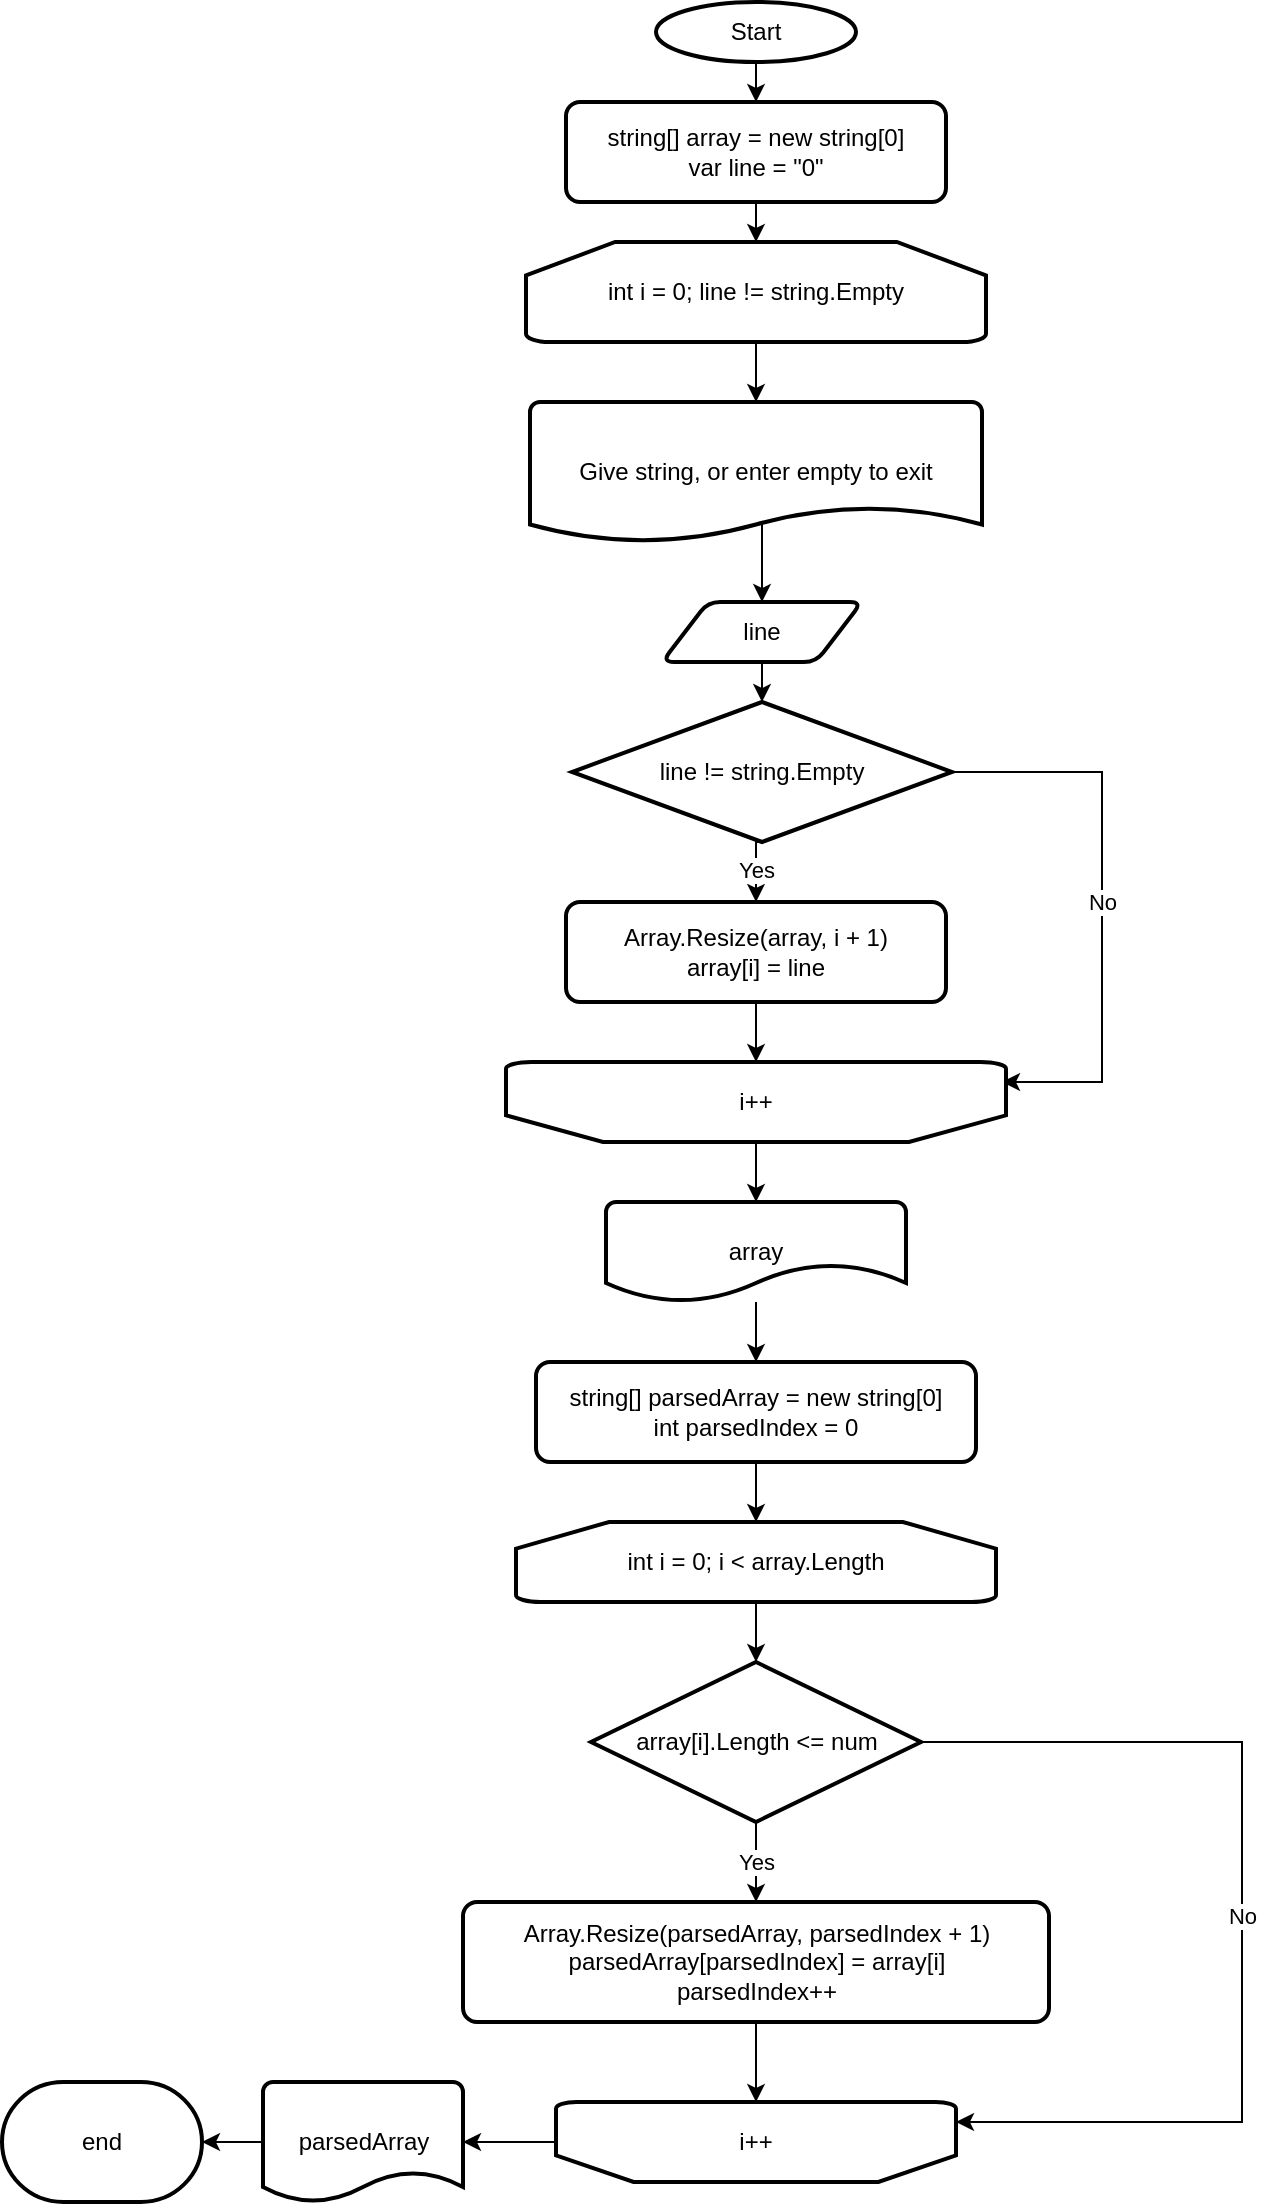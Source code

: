<mxfile version="19.0.3" type="device"><diagram id="Hh8j6fZ2H74Wls7tMTad" name="Страница 1"><mxGraphModel dx="868" dy="545" grid="1" gridSize="10" guides="1" tooltips="1" connect="1" arrows="1" fold="1" page="1" pageScale="1" pageWidth="827" pageHeight="1169" math="0" shadow="0"><root><mxCell id="0"/><mxCell id="1" parent="0"/><mxCell id="XBpck2xj7m_AO16Ezo_C-38" style="edgeStyle=orthogonalEdgeStyle;rounded=0;orthogonalLoop=1;jettySize=auto;html=1;exitX=0.5;exitY=1;exitDx=0;exitDy=0;exitPerimeter=0;entryX=0.5;entryY=0;entryDx=0;entryDy=0;" parent="1" source="XBpck2xj7m_AO16Ezo_C-1" target="XBpck2xj7m_AO16Ezo_C-30" edge="1"><mxGeometry relative="1" as="geometry"/></mxCell><mxCell id="XBpck2xj7m_AO16Ezo_C-1" value="Start" style="strokeWidth=2;html=1;shape=mxgraph.flowchart.start_2;whiteSpace=wrap;" parent="1" vertex="1"><mxGeometry x="347" y="10" width="100" height="30" as="geometry"/></mxCell><mxCell id="XBpck2xj7m_AO16Ezo_C-53" style="edgeStyle=orthogonalEdgeStyle;rounded=0;orthogonalLoop=1;jettySize=auto;html=1;exitX=0.5;exitY=0.871;exitDx=0;exitDy=0;exitPerimeter=0;entryX=0.5;entryY=0;entryDx=0;entryDy=0;" parent="1" source="XBpck2xj7m_AO16Ezo_C-2" target="XBpck2xj7m_AO16Ezo_C-51" edge="1"><mxGeometry relative="1" as="geometry"/></mxCell><mxCell id="XBpck2xj7m_AO16Ezo_C-2" value="Give string, or enter empty to exit" style="strokeWidth=2;html=1;shape=mxgraph.flowchart.document2;whiteSpace=wrap;size=0.25;" parent="1" vertex="1"><mxGeometry x="284" y="210" width="226" height="70" as="geometry"/></mxCell><mxCell id="XBpck2xj7m_AO16Ezo_C-60" value="Yes" style="edgeStyle=orthogonalEdgeStyle;rounded=0;orthogonalLoop=1;jettySize=auto;html=1;exitX=0.5;exitY=1;exitDx=0;exitDy=0;exitPerimeter=0;entryX=0.5;entryY=0;entryDx=0;entryDy=0;" parent="1" source="XBpck2xj7m_AO16Ezo_C-16" target="XBpck2xj7m_AO16Ezo_C-37" edge="1"><mxGeometry relative="1" as="geometry"/></mxCell><mxCell id="XBpck2xj7m_AO16Ezo_C-61" value="No" style="edgeStyle=orthogonalEdgeStyle;rounded=0;orthogonalLoop=1;jettySize=auto;html=1;exitX=1;exitY=0.5;exitDx=0;exitDy=0;exitPerimeter=0;" parent="1" source="XBpck2xj7m_AO16Ezo_C-16" target="XBpck2xj7m_AO16Ezo_C-28" edge="1"><mxGeometry relative="1" as="geometry"><mxPoint x="510" y="1070" as="targetPoint"/><Array as="points"><mxPoint x="640" y="880"/><mxPoint x="640" y="1070"/></Array></mxGeometry></mxCell><mxCell id="XBpck2xj7m_AO16Ezo_C-16" value="array[i].Length &amp;lt;= num" style="strokeWidth=2;html=1;shape=mxgraph.flowchart.decision;whiteSpace=wrap;" parent="1" vertex="1"><mxGeometry x="314.5" y="840" width="165" height="80" as="geometry"/></mxCell><mxCell id="XBpck2xj7m_AO16Ezo_C-59" style="edgeStyle=orthogonalEdgeStyle;rounded=0;orthogonalLoop=1;jettySize=auto;html=1;exitX=0.5;exitY=1;exitDx=0;exitDy=0;exitPerimeter=0;entryX=0.5;entryY=0;entryDx=0;entryDy=0;entryPerimeter=0;" parent="1" source="XBpck2xj7m_AO16Ezo_C-18" target="XBpck2xj7m_AO16Ezo_C-16" edge="1"><mxGeometry relative="1" as="geometry"/></mxCell><mxCell id="XBpck2xj7m_AO16Ezo_C-18" value="int i = 0; i &amp;lt; array.Length" style="strokeWidth=2;html=1;shape=mxgraph.flowchart.loop_limit;whiteSpace=wrap;" parent="1" vertex="1"><mxGeometry x="277" y="770" width="240" height="40" as="geometry"/></mxCell><mxCell id="XBpck2xj7m_AO16Ezo_C-25" value="end" style="strokeWidth=2;html=1;shape=mxgraph.flowchart.terminator;whiteSpace=wrap;" parent="1" vertex="1"><mxGeometry x="20" y="1050" width="100" height="60" as="geometry"/></mxCell><mxCell id="XBpck2xj7m_AO16Ezo_C-64" style="edgeStyle=orthogonalEdgeStyle;rounded=0;orthogonalLoop=1;jettySize=auto;html=1;exitX=0;exitY=0.5;exitDx=0;exitDy=0;exitPerimeter=0;entryX=1;entryY=0.5;entryDx=0;entryDy=0;entryPerimeter=0;" parent="1" source="XBpck2xj7m_AO16Ezo_C-28" target="XBpck2xj7m_AO16Ezo_C-63" edge="1"><mxGeometry relative="1" as="geometry"/></mxCell><mxCell id="XBpck2xj7m_AO16Ezo_C-28" value="i++" style="strokeWidth=2;html=1;shape=mxgraph.flowchart.loop_limit;whiteSpace=wrap;flipV=1;" parent="1" vertex="1"><mxGeometry x="297" y="1060" width="200" height="40" as="geometry"/></mxCell><mxCell id="XBpck2xj7m_AO16Ezo_C-40" style="edgeStyle=orthogonalEdgeStyle;rounded=0;orthogonalLoop=1;jettySize=auto;html=1;exitX=0.5;exitY=1;exitDx=0;exitDy=0;exitPerimeter=0;entryX=0.5;entryY=0;entryDx=0;entryDy=0;entryPerimeter=0;" parent="1" source="XBpck2xj7m_AO16Ezo_C-29" target="XBpck2xj7m_AO16Ezo_C-2" edge="1"><mxGeometry relative="1" as="geometry"/></mxCell><mxCell id="XBpck2xj7m_AO16Ezo_C-29" value="int i = 0; line != string.Empty" style="strokeWidth=2;html=1;shape=mxgraph.flowchart.loop_limit;whiteSpace=wrap;" parent="1" vertex="1"><mxGeometry x="282" y="130" width="230" height="50" as="geometry"/></mxCell><mxCell id="XBpck2xj7m_AO16Ezo_C-41" style="edgeStyle=orthogonalEdgeStyle;rounded=0;orthogonalLoop=1;jettySize=auto;html=1;exitX=0.5;exitY=1;exitDx=0;exitDy=0;entryX=0.5;entryY=0;entryDx=0;entryDy=0;entryPerimeter=0;" parent="1" source="XBpck2xj7m_AO16Ezo_C-30" target="XBpck2xj7m_AO16Ezo_C-29" edge="1"><mxGeometry relative="1" as="geometry"/></mxCell><mxCell id="XBpck2xj7m_AO16Ezo_C-30" value="&lt;div&gt;string[] array = new string[0]&lt;/div&gt;&lt;div&gt;var line = &quot;0&quot;&lt;/div&gt;" style="rounded=1;whiteSpace=wrap;html=1;absoluteArcSize=1;arcSize=14;strokeWidth=2;" parent="1" vertex="1"><mxGeometry x="302" y="60" width="190" height="50" as="geometry"/></mxCell><mxCell id="XBpck2xj7m_AO16Ezo_C-44" value="Yes" style="edgeStyle=orthogonalEdgeStyle;rounded=0;orthogonalLoop=1;jettySize=auto;html=1;exitX=0.5;exitY=1;exitDx=0;exitDy=0;exitPerimeter=0;entryX=0.5;entryY=0;entryDx=0;entryDy=0;" parent="1" source="XBpck2xj7m_AO16Ezo_C-32" target="XBpck2xj7m_AO16Ezo_C-33" edge="1"><mxGeometry relative="1" as="geometry"/></mxCell><mxCell id="XBpck2xj7m_AO16Ezo_C-48" value="No" style="edgeStyle=orthogonalEdgeStyle;rounded=0;orthogonalLoop=1;jettySize=auto;html=1;exitX=1;exitY=0.5;exitDx=0;exitDy=0;exitPerimeter=0;entryX=0.992;entryY=0.75;entryDx=0;entryDy=0;entryPerimeter=0;" parent="1" source="XBpck2xj7m_AO16Ezo_C-32" target="XBpck2xj7m_AO16Ezo_C-35" edge="1"><mxGeometry relative="1" as="geometry"><mxPoint x="570" y="620" as="targetPoint"/><Array as="points"><mxPoint x="570" y="395"/><mxPoint x="570" y="550"/></Array></mxGeometry></mxCell><mxCell id="XBpck2xj7m_AO16Ezo_C-32" value="line != string.Empty" style="strokeWidth=2;html=1;shape=mxgraph.flowchart.decision;whiteSpace=wrap;" parent="1" vertex="1"><mxGeometry x="305" y="360" width="190" height="70" as="geometry"/></mxCell><mxCell id="XBpck2xj7m_AO16Ezo_C-45" style="edgeStyle=orthogonalEdgeStyle;rounded=0;orthogonalLoop=1;jettySize=auto;html=1;exitX=0.5;exitY=1;exitDx=0;exitDy=0;entryX=0.5;entryY=1;entryDx=0;entryDy=0;entryPerimeter=0;" parent="1" source="XBpck2xj7m_AO16Ezo_C-33" target="XBpck2xj7m_AO16Ezo_C-35" edge="1"><mxGeometry relative="1" as="geometry"/></mxCell><mxCell id="XBpck2xj7m_AO16Ezo_C-33" value="&lt;div&gt;Array.Resize(array, i + 1)&lt;/div&gt;&lt;div&gt;array[i] = line&lt;/div&gt;" style="rounded=1;whiteSpace=wrap;html=1;absoluteArcSize=1;arcSize=14;strokeWidth=2;" parent="1" vertex="1"><mxGeometry x="302" y="460" width="190" height="50" as="geometry"/></mxCell><mxCell id="XBpck2xj7m_AO16Ezo_C-55" style="edgeStyle=orthogonalEdgeStyle;rounded=0;orthogonalLoop=1;jettySize=auto;html=1;exitX=0.5;exitY=0;exitDx=0;exitDy=0;exitPerimeter=0;entryX=0.5;entryY=0;entryDx=0;entryDy=0;entryPerimeter=0;" parent="1" source="XBpck2xj7m_AO16Ezo_C-35" target="XBpck2xj7m_AO16Ezo_C-49" edge="1"><mxGeometry relative="1" as="geometry"/></mxCell><mxCell id="XBpck2xj7m_AO16Ezo_C-35" value="i++" style="strokeWidth=2;html=1;shape=mxgraph.flowchart.loop_limit;whiteSpace=wrap;flipV=1;" parent="1" vertex="1"><mxGeometry x="272" y="540" width="250" height="40" as="geometry"/></mxCell><mxCell id="XBpck2xj7m_AO16Ezo_C-58" style="edgeStyle=orthogonalEdgeStyle;rounded=0;orthogonalLoop=1;jettySize=auto;html=1;exitX=0.5;exitY=1;exitDx=0;exitDy=0;entryX=0.5;entryY=0;entryDx=0;entryDy=0;entryPerimeter=0;" parent="1" source="XBpck2xj7m_AO16Ezo_C-36" target="XBpck2xj7m_AO16Ezo_C-18" edge="1"><mxGeometry relative="1" as="geometry"/></mxCell><mxCell id="XBpck2xj7m_AO16Ezo_C-36" value="&lt;div&gt;string[] parsedArray = new string[0]&lt;/div&gt;&lt;div&gt;int parsedIndex = 0&lt;/div&gt;" style="rounded=1;whiteSpace=wrap;html=1;absoluteArcSize=1;arcSize=14;strokeWidth=2;" parent="1" vertex="1"><mxGeometry x="287" y="690" width="220" height="50" as="geometry"/></mxCell><mxCell id="XBpck2xj7m_AO16Ezo_C-62" style="edgeStyle=orthogonalEdgeStyle;rounded=0;orthogonalLoop=1;jettySize=auto;html=1;exitX=0.5;exitY=1;exitDx=0;exitDy=0;entryX=0.5;entryY=1;entryDx=0;entryDy=0;entryPerimeter=0;" parent="1" source="XBpck2xj7m_AO16Ezo_C-37" target="XBpck2xj7m_AO16Ezo_C-28" edge="1"><mxGeometry relative="1" as="geometry"/></mxCell><mxCell id="XBpck2xj7m_AO16Ezo_C-37" value="&lt;div&gt;Array.Resize(parsedArray, parsedIndex + 1)&lt;/div&gt;&lt;div&gt;parsedArray[parsedIndex] = array[i]&lt;/div&gt;&lt;div&gt;parsedIndex++&lt;/div&gt;" style="rounded=1;whiteSpace=wrap;html=1;absoluteArcSize=1;arcSize=14;strokeWidth=2;" parent="1" vertex="1"><mxGeometry x="250.5" y="960" width="293" height="60" as="geometry"/></mxCell><mxCell id="XBpck2xj7m_AO16Ezo_C-57" style="edgeStyle=orthogonalEdgeStyle;rounded=0;orthogonalLoop=1;jettySize=auto;html=1;entryX=0.5;entryY=0;entryDx=0;entryDy=0;" parent="1" source="XBpck2xj7m_AO16Ezo_C-49" target="XBpck2xj7m_AO16Ezo_C-36" edge="1"><mxGeometry relative="1" as="geometry"/></mxCell><mxCell id="XBpck2xj7m_AO16Ezo_C-49" value="array" style="strokeWidth=2;html=1;shape=mxgraph.flowchart.document2;whiteSpace=wrap;size=0.38;" parent="1" vertex="1"><mxGeometry x="322" y="610" width="150" height="50" as="geometry"/></mxCell><mxCell id="XBpck2xj7m_AO16Ezo_C-54" style="edgeStyle=orthogonalEdgeStyle;rounded=0;orthogonalLoop=1;jettySize=auto;html=1;exitX=0.5;exitY=1;exitDx=0;exitDy=0;entryX=0.5;entryY=0;entryDx=0;entryDy=0;entryPerimeter=0;" parent="1" source="XBpck2xj7m_AO16Ezo_C-51" target="XBpck2xj7m_AO16Ezo_C-32" edge="1"><mxGeometry relative="1" as="geometry"/></mxCell><mxCell id="XBpck2xj7m_AO16Ezo_C-51" value="&lt;span style=&quot;&quot;&gt;line&lt;/span&gt;" style="shape=parallelogram;html=1;strokeWidth=2;perimeter=parallelogramPerimeter;whiteSpace=wrap;rounded=1;arcSize=12;size=0.23;" parent="1" vertex="1"><mxGeometry x="350" y="310" width="100" height="30" as="geometry"/></mxCell><mxCell id="XBpck2xj7m_AO16Ezo_C-65" style="edgeStyle=orthogonalEdgeStyle;rounded=0;orthogonalLoop=1;jettySize=auto;html=1;exitX=0;exitY=0.5;exitDx=0;exitDy=0;exitPerimeter=0;entryX=1;entryY=0.5;entryDx=0;entryDy=0;entryPerimeter=0;" parent="1" source="XBpck2xj7m_AO16Ezo_C-63" target="XBpck2xj7m_AO16Ezo_C-25" edge="1"><mxGeometry relative="1" as="geometry"/></mxCell><mxCell id="XBpck2xj7m_AO16Ezo_C-63" value="parsedArray" style="strokeWidth=2;html=1;shape=mxgraph.flowchart.document2;whiteSpace=wrap;size=0.25;" parent="1" vertex="1"><mxGeometry x="150.5" y="1050" width="100" height="60" as="geometry"/></mxCell></root></mxGraphModel></diagram></mxfile>